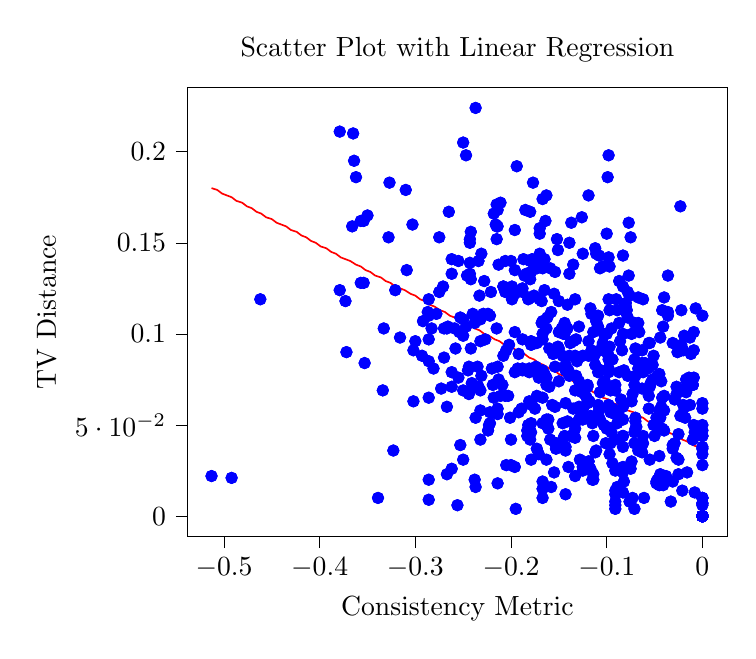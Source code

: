 % This file was created with tikzplotlib v0.10.1.
\begin{tikzpicture}

\definecolor{darkgray176}{RGB}{176,176,176}

\begin{axis}[
tick align=outside,
tick pos=left,
title={Scatter Plot with Linear Regression},
x grid style={darkgray176},
xlabel={Consistency Metric},
xmin=-0.538, xmax=0.026,
xtick style={color=black},
y grid style={darkgray176},
ylabel={TV Distance},
ymin=-0.011, ymax=0.235,
ytick style={color=black}
]
\addplot [draw=blue, fill=blue, mark=*, only marks]
table{%
x  y
0 0
0 0
0 0
0 0
0 0
0 0
0 0
0 0
0 0
0 0
0 0
0 0
0 0
0 0
0 0
0 0
0 0
0 0
0 0
0 0
0 0
0 0
0 0
0 0
0 0
0 0
0 0
0 0
0 0
-0.18 0.14
-0.098 0.086
-0.126 0.164
-0.04 0.12
-0.108 0.143
-0.083 0.126
-0.079 0.113
-0.196 0.157
-0.185 0.168
-0.17 0.119
-0.099 0.186
-0.163 0.072
-0.158 0.112
-0.124 0.06
-0.163 0.176
-0.176 0.136
-0.194 0.192
-0.215 0.171
-0.354 0.162
-0.015 0.071
-0.132 0.077
-0.009 0.101
-0.044 0.098
-0.119 0.063
-0.138 0.044
-0.04 0.066
-0.091 0.012
-0.323 0.036
-1.06e-08 0.11
-0.14 0.08
-0.255 0.076
-0.278 0.111
-0.214 0.082
-0.27 0.087
-0.35 0.165
-0.019 0.099
-0.119 0.088
-0.246 0.132
-0.366 0.159
-0.206 0.14
-0.178 0.061
-0.232 0.096
-0.115 0.02
-0.241 0.073
-0.133 0.088
-0.144 0.1
-0.275 0.123
-0.055 0.071
-0.235 0.082
-0.129 0.06
-0.154 0.082
-0.146 0.051
0 0.05
-0.042 0.065
-0.133 0.022
-0.091 0.014
-0.205 0.028
-0.231 0.077
-0.097 0.137
-0.052 0.083
-0.243 0.15
-0.184 0.133
-0.098 0.079
-0.16 0.092
-0.042 0.113
-0.205 0.091
-0.07 0.077
-0.116 0.111
-0.1 0.1
-0.179 0.046
-0.075 0.153
-0.067 0.036
-0.286 0.11
-0.231 0.144
-0.062 0.119
-0.175 0.08
-0.022 0.094
-0.017 0.075
-0.106 0.08
-0.154 0.134
-0.029 0.04
-0.055 0.031
-0.025 0.023
1.49e-08 0.01
-0.492 0.021
-0.08 0.117
-0.171 0.076
-0.138 0.095
-0.112 0.055
-0.029 0.064
-0.302 0.091
-0.243 0.133
-0.199 0.119
-0.12 0.062
-0.259 0.103
-0.262 0.141
-0.055 0.095
-0.154 0.04
-0.128 0.07
-0.038 0.022
-0.095 0.103
-0.065 0.083
-0.007 0.114
-0.229 0.111
-0.087 0.079
-0.232 0.042
-0.025 0.045
-0.083 0.1
-0.163 0.031
-0.14 0.027
-0.044 0.023
-0.167 0.015
0 0.006
-0.262 0.026
-0.16 0.071
-0.18 0.13
-0.086 0.096
-0.17 0.144
-0.22 0.081
-0.114 0.101
-0.213 0.138
-0.08 0.112
-0.283 0.103
-0.097 0.113
-0.139 0.15
-0.17 0.138
-0.183 0.044
-0.24 0.111
-0.153 0.04
-0.15 0.092
-0.31 0.179
-0.013 0.098
-0.141 0.116
-0.373 0.118
-0.087 0.055
-0.214 0.059
-0.036 0.11
-0.114 0.044
-0.182 0.05
-0.07 0.052
-0.089 0.016
-0.513 0.022
-0.118 0.063
-0.243 0.139
-0.215 0.152
-0.071 0.106
-0.208 0.126
-0.067 0.106
-0.25 0.205
-0.167 0.174
-0.116 0.091
-0.309 0.135
-0.365 0.21
-0.303 0.16
-0.3 0.096
-0.211 0.066
-0.109 0.056
-0.188 0.123
-0.211 0.172
-0.125 0.144
-0.17 0.158
-0.009 0.076
-0.196 0.101
-0.018 0.06
-0.089 0.113
-0.044 0.054
-0.013 0.061
-0.027 0.032
-0.273 0.07
-0.18 0.14
-0.098 0.086
-0.126 0.164
-0.04 0.12
-0.108 0.143
-0.083 0.126
-0.079 0.113
-0.196 0.157
-0.185 0.168
-0.17 0.119
-0.099 0.186
-0.163 0.072
-0.158 0.112
-0.124 0.06
-0.163 0.176
-0.176 0.136
-0.194 0.192
-0.215 0.171
-0.354 0.162
-0.015 0.071
-0.132 0.077
-0.009 0.101
-0.044 0.098
-0.119 0.063
-0.138 0.044
-0.04 0.066
-0.091 0.012
-0.323 0.036
-1.06e-08 0.11
0 0
0 0
0 0
0 0
0 0
0 0
0 0
0 0
0 0
0 0
0 0
0 0
0 0
0 0
0 0
0 0
0 0
0 0
0 0
0 0
0 0
0 0
0 0
0 0
0 0
0 0
0 0
0 0
0 0
-0.129 0.07
-0.121 0.054
-0.041 0.104
-0.179 0.096
-0.167 0.051
-0.181 0.079
-0.112 0.083
-0.129 0.074
-0.109 0.11
-0.242 0.13
-0.008 0.046
-0.244 0.067
-0.131 0.085
-0.07 0.054
-0.156 0.089
-0.218 0.166
-0.196 0.122
-0.128 0.058
-0.193 0.081
-0.224 0.047
-0.05 0.044
-0.042 0.048
-0.021 0.056
-0.167 0.01
-0.125 0.027
-0.108 0.058
0 0.01
-0.143 0.012
-0.091 0.069
-0.262 0.133
-0.054 0.073
-0.151 0.146
-0.02 0.061
-0.036 0.112
-0.25 0.108
-0.125 0.088
-0.111 0.144
-0.076 0.121
-0.164 0.162
-0.119 0.176
-0.043 0.06
-0.15 0.118
-0.196 0.079
-0.214 0.168
-0.023 0.17
-0.112 0.147
-0.196 0.135
-0.067 0.12
-0.074 0.1
-0.047 0.05
-0.083 0.06
-0.107 0.136
-0.063 0.035
-0.027 0.067
0 0.01
-0.167 0.019
-0.113 0.088
-0.215 0.103
-0.097 0.093
-0.228 0.129
-0.019 0.07
-0.057 0.081
-0.098 0.088
-0.141 0.103
-0.146 0.101
-0.02 0.091
-0.327 0.183
-0.077 0.161
8.515e-10 0.059
-0.078 0.123
-0.163 0.05
-0.163 0.103
-0.233 0.121
-0.014 0.076
-0.104 0.094
-0.146 0.088
-0.253 0.039
-0.071 0.046
-0.069 0.049
-0.026 0.09
-0.173 0.037
-0.094 0.029
-0.135 0.059
-0.073 0.01
-0.021 0.014
-0.15 0.074
-0.247 0.104
-0.102 0.074
-0.139 0.088
-0.009 0.091
-0.105 0.092
-0.145 0.1
-0.081 0.116
-0.144 0.106
-0.165 0.141
-0.104 0.137
-0.237 0.224
-0.017 0.068
-0.167 0.107
-0.206 0.066
-0.168 0.118
-0.18 0.167
-0.129 0.104
-0.104 0.095
-0.045 0.078
-0.095 0.046
-0.047 0.02
-0.179 0.12
-0.109 0.104
-0.083 0.013
-0.07 0.048
-0.048 0.054
-0.091 0.008
-0.237 0.016
-0.161 0.053
-0.224 0.111
-0.208 0.126
-0.379 0.211
-0.074 0.063
-0.155 0.122
-0.133 0.119
-0.173 0.136
-0.316 0.098
-0.022 0.113
-0.17 0.155
-0.119 0.096
-0.188 0.097
-0.238 0.071
-0.293 0.088
-0.167 0.1
-0.242 0.156
-0.253 0.109
-0.087 0.129
-0.135 0.138
-0.232 0.069
-0.2 0.028
-0.056 0.095
-0.267 0.103
-0.1 0.049
-0.071 0.086
-0.143 0.038
-0.14 0.08
-0.255 0.076
-0.278 0.111
-0.214 0.082
-0.27 0.087
-0.35 0.165
-0.019 0.099
-0.119 0.088
-0.246 0.132
-0.366 0.159
-0.206 0.14
-0.178 0.061
-0.232 0.096
-0.115 0.02
-0.241 0.073
-0.133 0.088
-0.144 0.1
-0.275 0.123
-0.055 0.071
-0.235 0.082
-0.129 0.06
-0.154 0.082
-0.146 0.051
0 0.05
-0.042 0.065
-0.133 0.022
-0.091 0.014
-0.205 0.028
-0.231 0.077
-0.129 0.07
-0.121 0.054
-0.041 0.104
-0.179 0.096
-0.167 0.051
-0.181 0.079
-0.112 0.083
-0.129 0.074
-0.109 0.11
-0.242 0.13
-0.008 0.046
-0.244 0.067
-0.131 0.085
-0.07 0.054
-0.156 0.089
-0.218 0.166
-0.196 0.122
-0.128 0.058
-0.193 0.081
-0.224 0.047
-0.05 0.044
-0.042 0.048
-0.021 0.056
-0.167 0.01
-0.125 0.027
-0.108 0.058
0 0.01
-0.143 0.012
-0.091 0.069
0 0
0 0
0 0
0 0
0 0
0 0
0 0
0 0
0 0
0 0
0 0
0 0
0 0
0 0
0 0
0 0
0 0
0 0
0 0
0 0
0 0
0 0
0 0
0 0
0 0
0 0
0 0
0 0
0 0
-0.227 0.097
-0.133 0.069
-0.077 0.132
-0.221 0.123
-0.126 0.068
-0.139 0.133
-0.27 0.103
-0.01 0.072
-0.162 0.109
-0.238 0.106
-0.2 0.14
-0.25 0.031
-0.163 0.053
-0.183 0.047
-0.25 0.099
-0.137 0.161
-0.098 0.081
-0.147 0.103
-0.084 0.091
-0.286 0.097
-0.117 0.026
-0.091 0.056
-0.043 0.074
-0.025 0.031
-0.125 0.025
-0.033 0.008
-0.286 0.009
-0.045 0.058
-0.334 0.069
-0.262 0.071
-0.165 0.078
-0.223 0.05
-0.222 0.057
-0.103 0.05
-0.051 0.05
-0.097 0.034
-0.094 0.059
-0.201 0.054
-0.08 0.115
-0.133 0.048
-0.083 0.044
-0.155 0.024
-0.302 0.063
-0.078 0.109
-0.219 0.072
-0.174 0.082
-0.098 0.061
-0.071 0.04
-0.111 0.036
-0.018 0.054
-0.101 0.04
-0.091 0.025
-0.01 0.042
-0.031 0.019
-0.076 0.008
-0.071 0.004
0 0.007
-0.266 0.104
-0.141 0.052
-0.167 0.136
-0.218 0.057
-0.144 0.044
-0.234 0.071
-0.181 0.063
-0.157 0.061
-0.096 0.069
-0.098 0.119
-0.247 0.198
-0.133 0.051
-0.062 0.04
-0.159 0.042
-0.25 0.069
-0.214 0.159
-0.161 0.048
-0.254 0.101
-0.102 0.072
-0.153 0.037
-0.083 0.027
-0.143 0.083
-0.04 0.058
-0.031 0.037
-0.048 0.018
-0.061 0.01
-0.339 0.01
-0.179 0.051
-0.462 0.119
-0.051 0.088
-0.159 0.136
-0.063 0.084
-0.096 0.057
-0.372 0.09
-0.062 0.079
-0.192 0.057
-0.047 0.077
-0.173 0.095
-0.222 0.11
-0.333 0.103
-0.133 0.043
-0.267 0.06
-0.188 0.081
-0.243 0.152
-0.098 0.142
-0.176 0.121
-0.078 0.077
1.735e-17 0.028
-0.286 0.02
-0.167 0.08
-0.222 0.051
0 0.044
-0.171 0.034
0 0.037
-0.097 0.137
-0.052 0.083
-0.243 0.15
-0.184 0.133
-0.098 0.079
-0.16 0.092
-0.042 0.113
-0.205 0.091
-0.07 0.077
-0.116 0.111
-0.1 0.1
-0.179 0.046
-0.075 0.153
-0.067 0.036
-0.286 0.11
-0.231 0.144
-0.062 0.119
-0.175 0.08
-0.022 0.094
-0.017 0.075
-0.106 0.08
-0.154 0.134
-0.029 0.04
-0.055 0.031
-0.025 0.023
1.49e-08 0.01
-0.492 0.021
-0.08 0.117
-0.262 0.133
-0.054 0.073
-0.151 0.146
-0.02 0.061
-0.036 0.112
-0.25 0.108
-0.125 0.088
-0.111 0.144
-0.076 0.121
-0.164 0.162
-0.119 0.176
-0.043 0.06
-0.15 0.118
-0.196 0.079
-0.214 0.168
-0.023 0.17
-0.112 0.147
-0.196 0.135
-0.067 0.12
-0.074 0.1
-0.047 0.05
-0.083 0.06
-0.107 0.136
-0.063 0.035
-0.027 0.067
0 0.01
-0.167 0.019
-0.113 0.088
-0.227 0.097
-0.133 0.069
-0.077 0.132
-0.221 0.123
-0.126 0.068
-0.139 0.133
-0.27 0.103
-0.01 0.072
-0.162 0.109
-0.238 0.106
-0.2 0.14
-0.25 0.031
-0.163 0.053
-0.183 0.047
-0.25 0.099
-0.137 0.161
-0.098 0.081
-0.147 0.103
-0.084 0.091
-0.286 0.097
-0.117 0.026
-0.091 0.056
-0.043 0.074
-0.025 0.031
-0.125 0.025
-0.033 0.008
-0.286 0.009
-0.045 0.058
0 0
0 0
0 0
0 0
0 0
0 0
0 0
0 0
0 0
0 0
0 0
0 0
0 0
0 0
0 0
0 0
0 0
0 0
0 0
0 0
0 0
0 0
0 0
0 0
0 0
0 0
0 0
0 0
-0.085 0.064
-0.258 0.092
-0.188 0.125
-0.066 0.101
-0.286 0.065
-0.117 0.114
-0.071 0.072
-0.189 0.059
-0.143 0.062
-0.199 0.126
-0.052 0.075
-4.866e-09 0.038
-0.067 0.091
-9.225e-09 0.034
-0.031 0.095
-0.357 0.162
-0.063 0.07
-0.027 0.071
-0.023 0.055
-0.286 0.085
-0.107 0.053
-0.091 0.042
-0.112 0.035
-0.008 0.013
-0.158 0.016
-0.091 0.004
-0.195 0.004
-0.117 0.055
-0.292 0.107
-0.181 0.081
-0.271 0.126
-0.321 0.124
-0.082 0.08
-0.12 0.072
-0.163 0.076
-0.096 0.04
-0.209 0.072
-0.165 0.124
-0.186 0.132
-0.075 0.026
-0.12 0.071
-0.083 0.024
-0.244 0.082
-0.063 0.091
-0.139 0.077
-0.103 0.1
-0.01 0.072
-0.107 0.068
-0.083 0.053
-0.091 0.072
2.98e-09 0.047
-0.009 0.05
-0.082 0.019
-0.091 0.006
-0.076 0.008
-0.107 0.091
-0.232 0.108
-0.187 0.141
-0.287 0.112
-0.089 0.051
-0.012 0.089
-0.083 0.143
-0.328 0.153
-0.132 0.097
-0.036 0.132
-0.087 0.106
-0.216 0.16
-0.167 0.097
-0.245 0.08
-0.083 0.044
-0.354 0.128
-0.275 0.153
-0.265 0.167
-0.177 0.183
-0.07 0.092
-0.286 0.119
-0.238 0.02
-0.2 0.042
-0.062 0.044
-0.045 0.017
0 0.062
-0.171 0.076
-0.138 0.095
-0.112 0.055
-0.029 0.064
-0.302 0.091
-0.243 0.133
-0.199 0.119
-0.12 0.062
-0.259 0.103
-0.262 0.141
-0.055 0.095
-0.154 0.04
-0.128 0.07
-0.038 0.022
-0.095 0.103
-0.065 0.083
-0.007 0.114
-0.229 0.111
-0.087 0.079
-0.232 0.042
-0.025 0.045
-0.083 0.1
-0.163 0.031
-0.14 0.027
-0.044 0.023
-0.167 0.015
0 0.006
-0.262 0.026
-0.16 0.071
-0.215 0.103
-0.097 0.093
-0.228 0.129
-0.019 0.07
-0.057 0.081
-0.098 0.088
-0.141 0.103
-0.146 0.101
-0.02 0.091
-0.327 0.183
-0.077 0.161
8.515e-10 0.059
-0.078 0.123
-0.163 0.05
-0.163 0.103
-0.233 0.121
-0.014 0.076
-0.104 0.094
-0.146 0.088
-0.253 0.039
-0.071 0.046
-0.069 0.049
-0.026 0.09
-0.173 0.037
-0.094 0.029
-0.135 0.059
-0.073 0.01
-0.021 0.014
-0.15 0.074
-0.334 0.069
-0.262 0.071
-0.165 0.078
-0.223 0.05
-0.222 0.057
-0.103 0.05
-0.051 0.05
-0.097 0.034
-0.094 0.059
-0.201 0.054
-0.08 0.115
-0.133 0.048
-0.083 0.044
-0.155 0.024
-0.302 0.063
-0.078 0.109
-0.219 0.072
-0.174 0.082
-0.098 0.061
-0.071 0.04
-0.111 0.036
-0.018 0.054
-0.101 0.04
-0.091 0.025
-0.01 0.042
-0.031 0.019
-0.076 0.008
-0.071 0.004
0 0.007
-0.085 0.064
-0.258 0.092
-0.188 0.125
-0.066 0.101
-0.286 0.065
-0.117 0.114
-0.071 0.072
-0.189 0.059
-0.143 0.062
-0.199 0.126
-0.052 0.075
-4.866e-09 0.038
-0.067 0.091
-9.225e-09 0.034
-0.031 0.095
-0.357 0.162
-0.063 0.07
-0.027 0.071
-0.023 0.055
-0.286 0.085
-0.107 0.053
-0.091 0.042
-0.112 0.035
-0.008 0.013
-0.158 0.016
-0.091 0.004
-0.195 0.004
-0.117 0.055
0 0
0 0
0 0
0 0
0 0
0 0
0 0
0 0
0 0
0 0
0 0
0 0
0 0
0 0
0 0
0 0
0 0
0 0
0 0
0 0
0 0
0 0
0 0
0 0
0 0
0 0
0 0
0 0
0 0
-0.175 0.059
-0.145 0.043
-0.182 0.119
-0.218 0.065
-0.179 0.031
-0.056 0.066
-0.04 0.047
-0.154 0.06
-0.237 0.054
-0.099 0.089
-0.206 0.123
-0.016 0.024
-0.115 0.051
-0.074 0.03
-0.121 0.065
-0.362 0.186
-0.056 0.059
-0.129 0.053
-0.073 0.067
-0.048 0.019
-0.114 0.023
-0.143 0.08
-0.114 0.02
-0.031 0.039
-0.041 0.017
0 0.007
-0.256 0.006
-0.214 0.056
-0.104 0.073
-0.151 0.093
-0.179 0.094
-0.353 0.084
-0.262 0.079
-0.109 0.079
-0.15 0.101
-0.173 0.066
-0.06 0.084
-0.255 0.14
-0.1 0.155
-0.203 0.066
-0.232 0.058
-0.1 0.048
-0.357 0.128
-0.09 0.119
-0.379 0.124
-0.178 0.141
-0.213 0.075
-0.095 0.057
-0.119 0.03
-0.167 0.065
-0.267 0.023
0 0.044
-0.196 0.027
-0.18 0.042
-0.18 0.13
-0.086 0.096
-0.17 0.144
-0.22 0.081
-0.114 0.101
-0.213 0.138
-0.08 0.112
-0.283 0.103
-0.097 0.113
-0.139 0.15
-0.17 0.138
-0.183 0.044
-0.24 0.111
-0.153 0.04
-0.15 0.092
-0.31 0.179
-0.013 0.098
-0.141 0.116
-0.373 0.118
-0.087 0.055
-0.214 0.059
-0.036 0.11
-0.114 0.044
-0.182 0.05
-0.07 0.052
-0.089 0.016
-0.513 0.022
-0.118 0.063
-0.247 0.104
-0.102 0.074
-0.139 0.088
-0.009 0.091
-0.105 0.092
-0.145 0.1
-0.081 0.116
-0.144 0.106
-0.165 0.141
-0.104 0.137
-0.237 0.224
-0.017 0.068
-0.167 0.107
-0.206 0.066
-0.168 0.118
-0.18 0.167
-0.129 0.104
-0.104 0.095
-0.045 0.078
-0.095 0.046
-0.047 0.02
-0.179 0.12
-0.109 0.104
-0.083 0.013
-0.07 0.048
-0.048 0.054
-0.091 0.008
-0.237 0.016
-0.161 0.053
-0.266 0.104
-0.141 0.052
-0.167 0.136
-0.218 0.057
-0.144 0.044
-0.234 0.071
-0.181 0.063
-0.157 0.061
-0.096 0.069
-0.098 0.119
-0.247 0.198
-0.133 0.051
-0.062 0.04
-0.159 0.042
-0.25 0.069
-0.214 0.159
-0.161 0.048
-0.254 0.101
-0.102 0.072
-0.153 0.037
-0.083 0.027
-0.143 0.083
-0.04 0.058
-0.031 0.037
-0.048 0.018
-0.061 0.01
-0.339 0.01
-0.179 0.051
-0.292 0.107
-0.181 0.081
-0.271 0.126
-0.321 0.124
-0.082 0.08
-0.12 0.072
-0.163 0.076
-0.096 0.04
-0.209 0.072
-0.165 0.124
-0.186 0.132
-0.075 0.026
-0.12 0.071
-0.083 0.024
-0.244 0.082
-0.063 0.091
-0.139 0.077
-0.103 0.1
-0.01 0.072
-0.107 0.068
-0.083 0.053
-0.091 0.072
2.98e-09 0.047
-0.009 0.05
-0.082 0.019
-0.091 0.006
-0.076 0.008
-0.107 0.091
-0.175 0.059
-0.145 0.043
-0.182 0.119
-0.218 0.065
-0.179 0.031
-0.056 0.066
-0.04 0.047
-0.154 0.06
-0.237 0.054
-0.099 0.089
-0.206 0.123
-0.016 0.024
-0.115 0.051
-0.074 0.03
-0.121 0.065
-0.362 0.186
-0.056 0.059
-0.129 0.053
-0.073 0.067
-0.048 0.019
-0.114 0.023
-0.143 0.08
-0.114 0.02
-0.031 0.039
-0.041 0.017
0 0.007
-0.256 0.006
-0.214 0.056
0 0
0 0
0 0
0 0
0 0
0 0
0 0
0 0
0 0
0 0
0 0
0 0
0 0
0 0
0 0
0 0
0 0
0 0
0 0
0 0
0 0
0 0
0 0
0 0
0 0
0 0
0 0
0 0
0 0
-0.281 0.081
-0.094 0.086
-0.215 0.159
-0.208 0.088
-0.202 0.094
-0.067 0.081
-0.179 0.134
-0.242 0.092
-0.168 0.106
-0.152 0.152
-0.098 0.198
-0.188 0.08
-0.123 0.067
-0.083 0.038
-0.192 0.089
-0.364 0.195
-0.234 0.14
-0.111 0.107
-0.135 0.096
-0.125 0.053
-0.214 0.018
-0.143 0.036
-0.128 0.031
-0.109 0.061
-0.119 0.03
-0.045 0.033
-0.243 0.139
-0.215 0.152
-0.071 0.106
-0.208 0.126
-0.067 0.106
-0.25 0.205
-0.167 0.174
-0.116 0.091
-0.309 0.135
-0.365 0.21
-0.303 0.16
-0.3 0.096
-0.211 0.066
-0.109 0.056
-0.188 0.123
-0.211 0.172
-0.125 0.144
-0.17 0.158
-0.009 0.076
-0.196 0.101
-0.018 0.06
-0.089 0.113
-0.044 0.054
-0.013 0.061
-0.027 0.032
-0.273 0.07
-0.224 0.111
-0.208 0.126
-0.379 0.211
-0.074 0.063
-0.155 0.122
-0.133 0.119
-0.173 0.136
-0.316 0.098
-0.022 0.113
-0.17 0.155
-0.119 0.096
-0.188 0.097
-0.238 0.071
-0.293 0.088
-0.167 0.1
-0.242 0.156
-0.253 0.109
-0.087 0.129
-0.135 0.138
-0.232 0.069
-0.2 0.028
-0.056 0.095
-0.267 0.103
-0.1 0.049
-0.071 0.086
-0.143 0.038
-0.462 0.119
-0.051 0.088
-0.159 0.136
-0.063 0.084
-0.096 0.057
-0.372 0.09
-0.062 0.079
-0.192 0.057
-0.047 0.077
-0.173 0.095
-0.222 0.11
-0.333 0.103
-0.133 0.043
-0.267 0.06
-0.188 0.081
-0.243 0.152
-0.098 0.142
-0.176 0.121
-0.078 0.077
1.735e-17 0.028
-0.286 0.02
-0.167 0.08
-0.222 0.051
0 0.044
-0.171 0.034
0 0.037
-0.232 0.108
-0.187 0.141
-0.287 0.112
-0.089 0.051
-0.012 0.089
-0.083 0.143
-0.328 0.153
-0.132 0.097
-0.036 0.132
-0.087 0.106
-0.216 0.16
-0.167 0.097
-0.245 0.08
-0.083 0.044
-0.354 0.128
-0.275 0.153
-0.265 0.167
-0.177 0.183
-0.07 0.092
-0.286 0.119
-0.238 0.02
-0.2 0.042
-0.062 0.044
-0.045 0.017
0 0.062
-0.104 0.073
-0.151 0.093
-0.179 0.094
-0.353 0.084
-0.262 0.079
-0.109 0.079
-0.15 0.101
-0.173 0.066
-0.06 0.084
-0.255 0.14
-0.1 0.155
-0.203 0.066
-0.232 0.058
-0.1 0.048
-0.357 0.128
-0.09 0.119
-0.379 0.124
-0.178 0.141
-0.213 0.075
-0.095 0.057
-0.119 0.03
-0.167 0.065
-0.267 0.023
0 0.044
-0.196 0.027
-0.18 0.042
-0.281 0.081
-0.094 0.086
-0.215 0.159
-0.208 0.088
-0.202 0.094
-0.067 0.081
-0.179 0.134
-0.242 0.092
-0.168 0.106
-0.152 0.152
-0.098 0.198
-0.188 0.08
-0.123 0.067
-0.083 0.038
-0.192 0.089
-0.364 0.195
-0.234 0.14
-0.111 0.107
-0.135 0.096
-0.125 0.053
-0.214 0.018
-0.143 0.036
-0.128 0.031
-0.109 0.061
-0.119 0.03
-0.045 0.033
0 0
0 0
0 0
0 0
0 0
0 0
0 0
0 0
0 0
0 0
0 0
0 0
0 0
0 0
0 0
0 0
0 0
0 0
0 0
0 0
0 0
0 0
0 0
0 0
0 0
0 0
};
\addplot [semithick, red]
table {%
-0.513 0.18
-0.507 0.179
-0.502 0.177
-0.497 0.176
-0.492 0.175
-0.487 0.173
-0.481 0.172
-0.476 0.17
-0.471 0.169
-0.466 0.167
-0.461 0.166
-0.456 0.164
-0.45 0.163
-0.445 0.161
-0.44 0.16
-0.435 0.159
-0.43 0.157
-0.424 0.156
-0.419 0.154
-0.414 0.153
-0.409 0.151
-0.404 0.15
-0.399 0.148
-0.393 0.147
-0.388 0.145
-0.383 0.144
-0.378 0.142
-0.373 0.141
-0.368 0.14
-0.362 0.138
-0.357 0.137
-0.352 0.135
-0.347 0.134
-0.342 0.132
-0.336 0.131
-0.331 0.129
-0.326 0.128
-0.321 0.126
-0.316 0.125
-0.311 0.124
-0.305 0.122
-0.3 0.121
-0.295 0.119
-0.29 0.118
-0.285 0.116
-0.28 0.115
-0.274 0.113
-0.269 0.112
-0.264 0.11
-0.259 0.109
-0.254 0.108
-0.248 0.106
-0.243 0.105
-0.238 0.103
-0.233 0.102
-0.228 0.1
-0.223 0.099
-0.217 0.097
-0.212 0.096
-0.207 0.094
-0.202 0.093
-0.197 0.092
-0.192 0.09
-0.186 0.089
-0.181 0.087
-0.176 0.086
-0.171 0.084
-0.166 0.083
-0.16 0.081
-0.155 0.08
-0.15 0.078
-0.145 0.077
-0.14 0.076
-0.135 0.074
-0.129 0.073
-0.124 0.071
-0.119 0.07
-0.114 0.068
-0.109 0.067
-0.104 0.065
-0.098 0.064
-0.093 0.062
-0.088 0.061
-0.083 0.06
-0.078 0.058
-0.072 0.057
-0.067 0.055
-0.062 0.054
-0.057 0.052
-0.052 0.051
-0.047 0.049
-0.041 0.048
-0.036 0.046
-0.031 0.045
-0.026 0.044
-0.021 0.042
-0.016 0.041
-0.01 0.039
-0.005 0.038
1.49e-08 0.036
};
\end{axis}

\end{tikzpicture}
